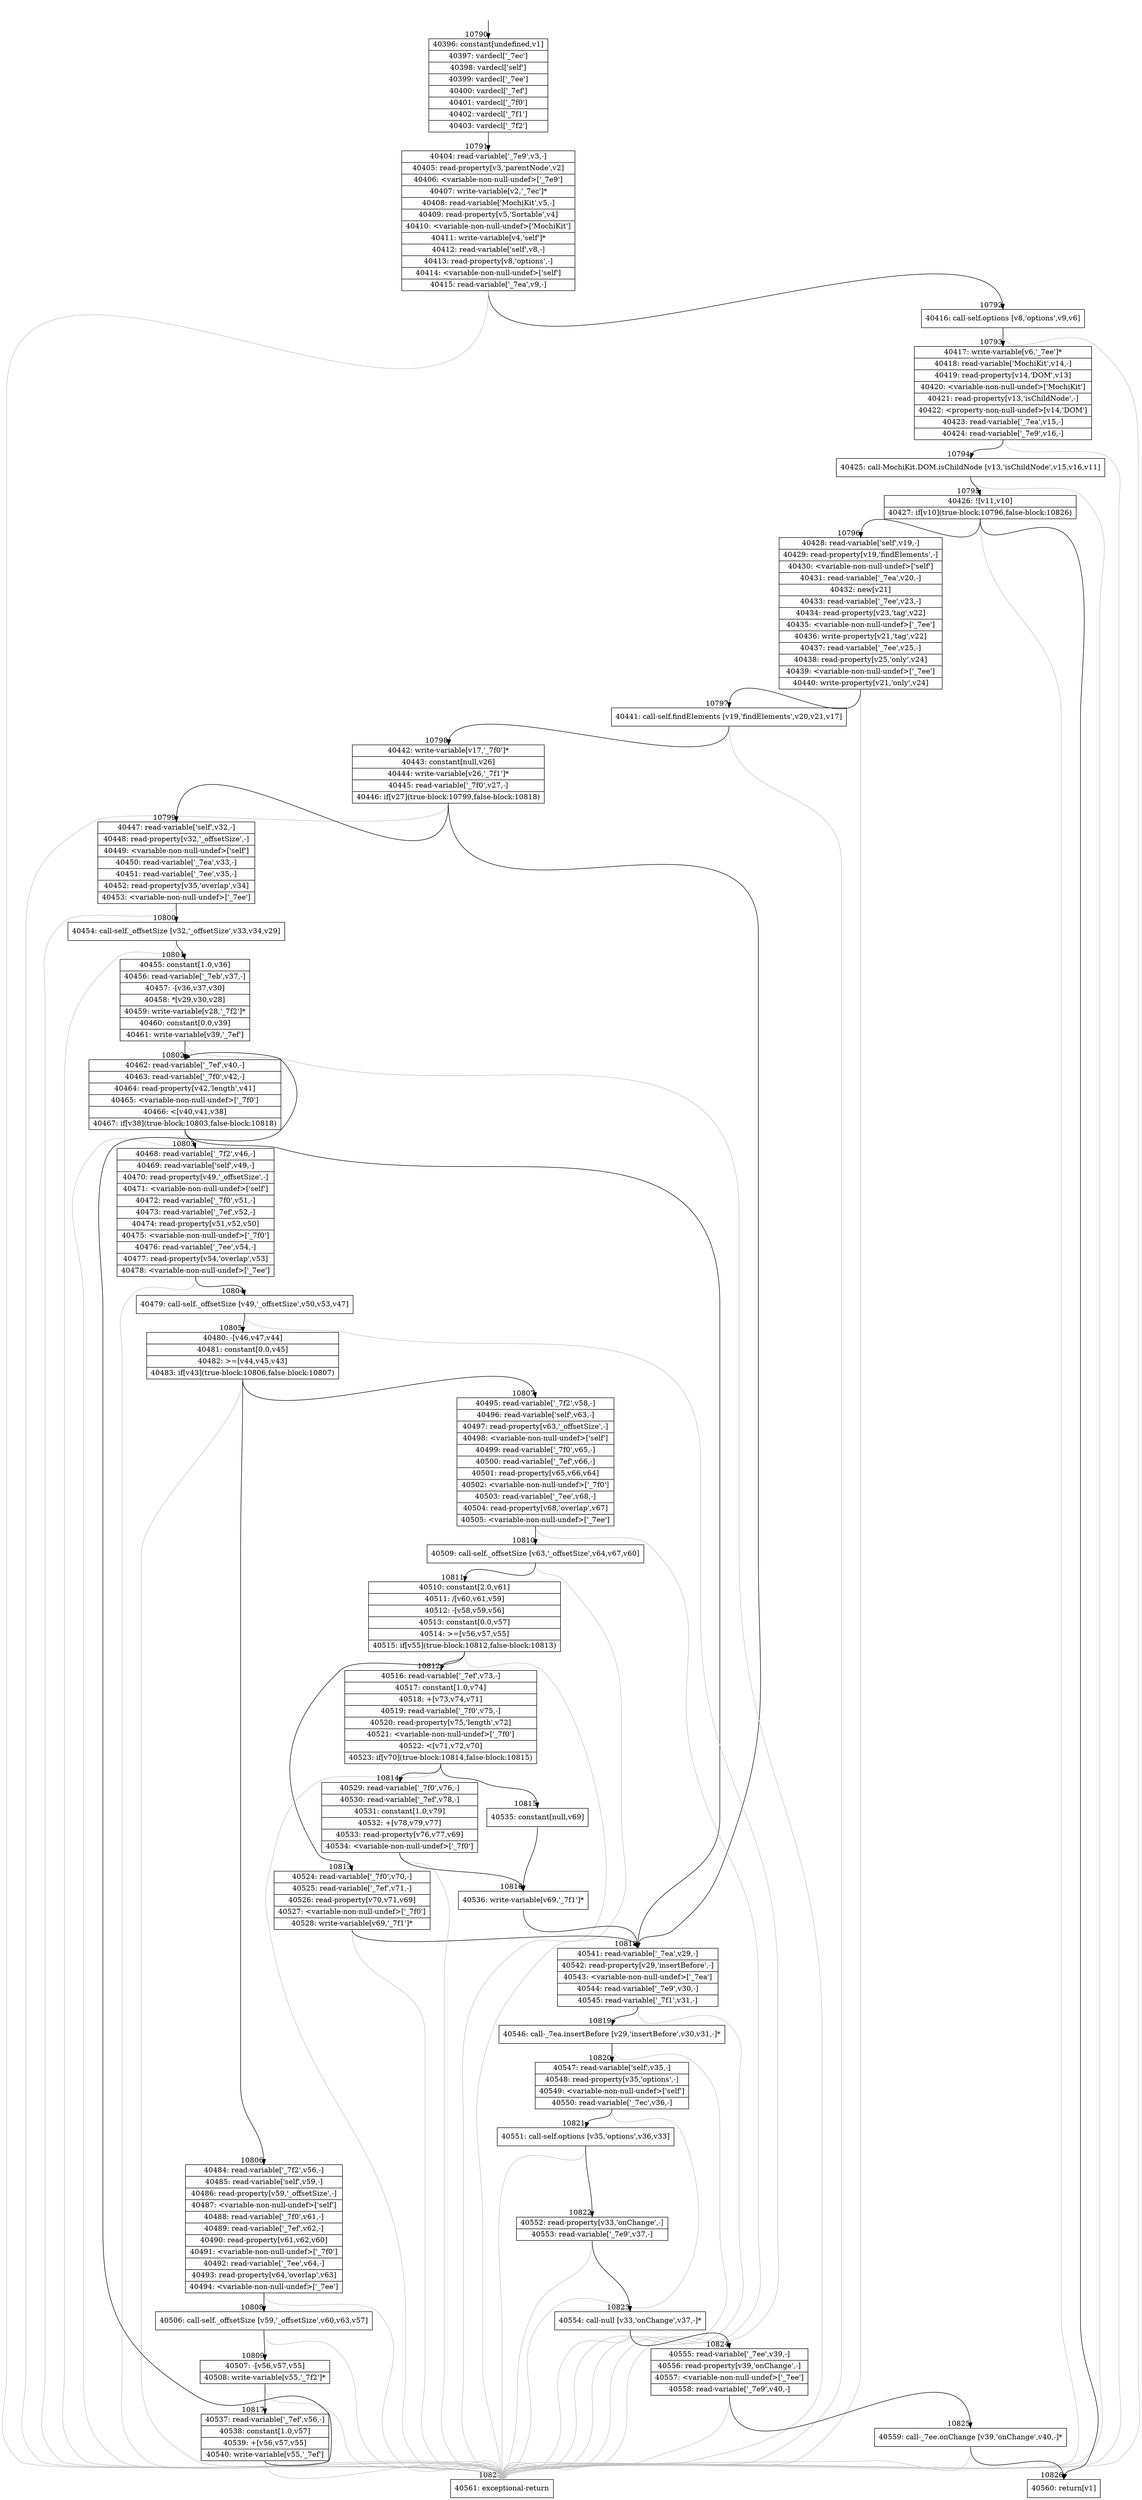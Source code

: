 digraph {
rankdir="TD"
BB_entry765[shape=none,label=""];
BB_entry765 -> BB10790 [tailport=s, headport=n, headlabel="    10790"]
BB10790 [shape=record label="{40396: constant[undefined,v1]|40397: vardecl['_7ec']|40398: vardecl['self']|40399: vardecl['_7ee']|40400: vardecl['_7ef']|40401: vardecl['_7f0']|40402: vardecl['_7f1']|40403: vardecl['_7f2']}" ] 
BB10790 -> BB10791 [tailport=s, headport=n, headlabel="      10791"]
BB10791 [shape=record label="{40404: read-variable['_7e9',v3,-]|40405: read-property[v3,'parentNode',v2]|40406: \<variable-non-null-undef\>['_7e9']|40407: write-variable[v2,'_7ec']*|40408: read-variable['MochiKit',v5,-]|40409: read-property[v5,'Sortable',v4]|40410: \<variable-non-null-undef\>['MochiKit']|40411: write-variable[v4,'self']*|40412: read-variable['self',v8,-]|40413: read-property[v8,'options',-]|40414: \<variable-non-null-undef\>['self']|40415: read-variable['_7ea',v9,-]}" ] 
BB10791 -> BB10792 [tailport=s, headport=n, headlabel="      10792"]
BB10791 -> BB10827 [tailport=s, headport=n, color=gray, headlabel="      10827"]
BB10792 [shape=record label="{40416: call-self.options [v8,'options',v9,v6]}" ] 
BB10792 -> BB10793 [tailport=s, headport=n, headlabel="      10793"]
BB10792 -> BB10827 [tailport=s, headport=n, color=gray]
BB10793 [shape=record label="{40417: write-variable[v6,'_7ee']*|40418: read-variable['MochiKit',v14,-]|40419: read-property[v14,'DOM',v13]|40420: \<variable-non-null-undef\>['MochiKit']|40421: read-property[v13,'isChildNode',-]|40422: \<property-non-null-undef\>[v14,'DOM']|40423: read-variable['_7ea',v15,-]|40424: read-variable['_7e9',v16,-]}" ] 
BB10793 -> BB10794 [tailport=s, headport=n, headlabel="      10794"]
BB10793 -> BB10827 [tailport=s, headport=n, color=gray]
BB10794 [shape=record label="{40425: call-MochiKit.DOM.isChildNode [v13,'isChildNode',v15,v16,v11]}" ] 
BB10794 -> BB10795 [tailport=s, headport=n, headlabel="      10795"]
BB10794 -> BB10827 [tailport=s, headport=n, color=gray]
BB10795 [shape=record label="{40426: ![v11,v10]|40427: if[v10](true-block:10796,false-block:10826)}" ] 
BB10795 -> BB10796 [tailport=s, headport=n, headlabel="      10796"]
BB10795 -> BB10826 [tailport=s, headport=n, headlabel="      10826"]
BB10795 -> BB10827 [tailport=s, headport=n, color=gray]
BB10796 [shape=record label="{40428: read-variable['self',v19,-]|40429: read-property[v19,'findElements',-]|40430: \<variable-non-null-undef\>['self']|40431: read-variable['_7ea',v20,-]|40432: new[v21]|40433: read-variable['_7ee',v23,-]|40434: read-property[v23,'tag',v22]|40435: \<variable-non-null-undef\>['_7ee']|40436: write-property[v21,'tag',v22]|40437: read-variable['_7ee',v25,-]|40438: read-property[v25,'only',v24]|40439: \<variable-non-null-undef\>['_7ee']|40440: write-property[v21,'only',v24]}" ] 
BB10796 -> BB10797 [tailport=s, headport=n, headlabel="      10797"]
BB10796 -> BB10827 [tailport=s, headport=n, color=gray]
BB10797 [shape=record label="{40441: call-self.findElements [v19,'findElements',v20,v21,v17]}" ] 
BB10797 -> BB10798 [tailport=s, headport=n, headlabel="      10798"]
BB10797 -> BB10827 [tailport=s, headport=n, color=gray]
BB10798 [shape=record label="{40442: write-variable[v17,'_7f0']*|40443: constant[null,v26]|40444: write-variable[v26,'_7f1']*|40445: read-variable['_7f0',v27,-]|40446: if[v27](true-block:10799,false-block:10818)}" ] 
BB10798 -> BB10799 [tailport=s, headport=n, headlabel="      10799"]
BB10798 -> BB10818 [tailport=s, headport=n, headlabel="      10818"]
BB10798 -> BB10827 [tailport=s, headport=n, color=gray]
BB10799 [shape=record label="{40447: read-variable['self',v32,-]|40448: read-property[v32,'_offsetSize',-]|40449: \<variable-non-null-undef\>['self']|40450: read-variable['_7ea',v33,-]|40451: read-variable['_7ee',v35,-]|40452: read-property[v35,'overlap',v34]|40453: \<variable-non-null-undef\>['_7ee']}" ] 
BB10799 -> BB10800 [tailport=s, headport=n, headlabel="      10800"]
BB10799 -> BB10827 [tailport=s, headport=n, color=gray]
BB10800 [shape=record label="{40454: call-self._offsetSize [v32,'_offsetSize',v33,v34,v29]}" ] 
BB10800 -> BB10801 [tailport=s, headport=n, headlabel="      10801"]
BB10800 -> BB10827 [tailport=s, headport=n, color=gray]
BB10801 [shape=record label="{40455: constant[1.0,v36]|40456: read-variable['_7eb',v37,-]|40457: -[v36,v37,v30]|40458: *[v29,v30,v28]|40459: write-variable[v28,'_7f2']*|40460: constant[0.0,v39]|40461: write-variable[v39,'_7ef']}" ] 
BB10801 -> BB10802 [tailport=s, headport=n, headlabel="      10802"]
BB10801 -> BB10827 [tailport=s, headport=n, color=gray]
BB10802 [shape=record label="{40462: read-variable['_7ef',v40,-]|40463: read-variable['_7f0',v42,-]|40464: read-property[v42,'length',v41]|40465: \<variable-non-null-undef\>['_7f0']|40466: \<[v40,v41,v38]|40467: if[v38](true-block:10803,false-block:10818)}" ] 
BB10802 -> BB10803 [tailport=s, headport=n, headlabel="      10803"]
BB10802 -> BB10818 [tailport=s, headport=n]
BB10802 -> BB10827 [tailport=s, headport=n, color=gray]
BB10803 [shape=record label="{40468: read-variable['_7f2',v46,-]|40469: read-variable['self',v49,-]|40470: read-property[v49,'_offsetSize',-]|40471: \<variable-non-null-undef\>['self']|40472: read-variable['_7f0',v51,-]|40473: read-variable['_7ef',v52,-]|40474: read-property[v51,v52,v50]|40475: \<variable-non-null-undef\>['_7f0']|40476: read-variable['_7ee',v54,-]|40477: read-property[v54,'overlap',v53]|40478: \<variable-non-null-undef\>['_7ee']}" ] 
BB10803 -> BB10804 [tailport=s, headport=n, headlabel="      10804"]
BB10803 -> BB10827 [tailport=s, headport=n, color=gray]
BB10804 [shape=record label="{40479: call-self._offsetSize [v49,'_offsetSize',v50,v53,v47]}" ] 
BB10804 -> BB10805 [tailport=s, headport=n, headlabel="      10805"]
BB10804 -> BB10827 [tailport=s, headport=n, color=gray]
BB10805 [shape=record label="{40480: -[v46,v47,v44]|40481: constant[0.0,v45]|40482: \>=[v44,v45,v43]|40483: if[v43](true-block:10806,false-block:10807)}" ] 
BB10805 -> BB10806 [tailport=s, headport=n, headlabel="      10806"]
BB10805 -> BB10807 [tailport=s, headport=n, headlabel="      10807"]
BB10805 -> BB10827 [tailport=s, headport=n, color=gray]
BB10806 [shape=record label="{40484: read-variable['_7f2',v56,-]|40485: read-variable['self',v59,-]|40486: read-property[v59,'_offsetSize',-]|40487: \<variable-non-null-undef\>['self']|40488: read-variable['_7f0',v61,-]|40489: read-variable['_7ef',v62,-]|40490: read-property[v61,v62,v60]|40491: \<variable-non-null-undef\>['_7f0']|40492: read-variable['_7ee',v64,-]|40493: read-property[v64,'overlap',v63]|40494: \<variable-non-null-undef\>['_7ee']}" ] 
BB10806 -> BB10808 [tailport=s, headport=n, headlabel="      10808"]
BB10806 -> BB10827 [tailport=s, headport=n, color=gray]
BB10807 [shape=record label="{40495: read-variable['_7f2',v58,-]|40496: read-variable['self',v63,-]|40497: read-property[v63,'_offsetSize',-]|40498: \<variable-non-null-undef\>['self']|40499: read-variable['_7f0',v65,-]|40500: read-variable['_7ef',v66,-]|40501: read-property[v65,v66,v64]|40502: \<variable-non-null-undef\>['_7f0']|40503: read-variable['_7ee',v68,-]|40504: read-property[v68,'overlap',v67]|40505: \<variable-non-null-undef\>['_7ee']}" ] 
BB10807 -> BB10810 [tailport=s, headport=n, headlabel="      10810"]
BB10807 -> BB10827 [tailport=s, headport=n, color=gray]
BB10808 [shape=record label="{40506: call-self._offsetSize [v59,'_offsetSize',v60,v63,v57]}" ] 
BB10808 -> BB10809 [tailport=s, headport=n, headlabel="      10809"]
BB10808 -> BB10827 [tailport=s, headport=n, color=gray]
BB10809 [shape=record label="{40507: -[v56,v57,v55]|40508: write-variable[v55,'_7f2']*}" ] 
BB10809 -> BB10817 [tailport=s, headport=n, headlabel="      10817"]
BB10809 -> BB10827 [tailport=s, headport=n, color=gray]
BB10810 [shape=record label="{40509: call-self._offsetSize [v63,'_offsetSize',v64,v67,v60]}" ] 
BB10810 -> BB10811 [tailport=s, headport=n, headlabel="      10811"]
BB10810 -> BB10827 [tailport=s, headport=n, color=gray]
BB10811 [shape=record label="{40510: constant[2.0,v61]|40511: /[v60,v61,v59]|40512: -[v58,v59,v56]|40513: constant[0.0,v57]|40514: \>=[v56,v57,v55]|40515: if[v55](true-block:10812,false-block:10813)}" ] 
BB10811 -> BB10812 [tailport=s, headport=n, headlabel="      10812"]
BB10811 -> BB10813 [tailport=s, headport=n, headlabel="      10813"]
BB10811 -> BB10827 [tailport=s, headport=n, color=gray]
BB10812 [shape=record label="{40516: read-variable['_7ef',v73,-]|40517: constant[1.0,v74]|40518: +[v73,v74,v71]|40519: read-variable['_7f0',v75,-]|40520: read-property[v75,'length',v72]|40521: \<variable-non-null-undef\>['_7f0']|40522: \<[v71,v72,v70]|40523: if[v70](true-block:10814,false-block:10815)}" ] 
BB10812 -> BB10814 [tailport=s, headport=n, headlabel="      10814"]
BB10812 -> BB10815 [tailport=s, headport=n, headlabel="      10815"]
BB10812 -> BB10827 [tailport=s, headport=n, color=gray]
BB10813 [shape=record label="{40524: read-variable['_7f0',v70,-]|40525: read-variable['_7ef',v71,-]|40526: read-property[v70,v71,v69]|40527: \<variable-non-null-undef\>['_7f0']|40528: write-variable[v69,'_7f1']*}" ] 
BB10813 -> BB10818 [tailport=s, headport=n]
BB10813 -> BB10827 [tailport=s, headport=n, color=gray]
BB10814 [shape=record label="{40529: read-variable['_7f0',v76,-]|40530: read-variable['_7ef',v78,-]|40531: constant[1.0,v79]|40532: +[v78,v79,v77]|40533: read-property[v76,v77,v69]|40534: \<variable-non-null-undef\>['_7f0']}" ] 
BB10814 -> BB10816 [tailport=s, headport=n, headlabel="      10816"]
BB10814 -> BB10827 [tailport=s, headport=n, color=gray]
BB10815 [shape=record label="{40535: constant[null,v69]}" ] 
BB10815 -> BB10816 [tailport=s, headport=n]
BB10816 [shape=record label="{40536: write-variable[v69,'_7f1']*}" ] 
BB10816 -> BB10818 [tailport=s, headport=n]
BB10817 [shape=record label="{40537: read-variable['_7ef',v56,-]|40538: constant[1.0,v57]|40539: +[v56,v57,v55]|40540: write-variable[v55,'_7ef']}" ] 
BB10817 -> BB10802 [tailport=s, headport=n]
BB10817 -> BB10827 [tailport=s, headport=n, color=gray]
BB10818 [shape=record label="{40541: read-variable['_7ea',v29,-]|40542: read-property[v29,'insertBefore',-]|40543: \<variable-non-null-undef\>['_7ea']|40544: read-variable['_7e9',v30,-]|40545: read-variable['_7f1',v31,-]}" ] 
BB10818 -> BB10819 [tailport=s, headport=n, headlabel="      10819"]
BB10818 -> BB10827 [tailport=s, headport=n, color=gray]
BB10819 [shape=record label="{40546: call-_7ea.insertBefore [v29,'insertBefore',v30,v31,-]*}" ] 
BB10819 -> BB10820 [tailport=s, headport=n, headlabel="      10820"]
BB10819 -> BB10827 [tailport=s, headport=n, color=gray]
BB10820 [shape=record label="{40547: read-variable['self',v35,-]|40548: read-property[v35,'options',-]|40549: \<variable-non-null-undef\>['self']|40550: read-variable['_7ec',v36,-]}" ] 
BB10820 -> BB10821 [tailport=s, headport=n, headlabel="      10821"]
BB10820 -> BB10827 [tailport=s, headport=n, color=gray]
BB10821 [shape=record label="{40551: call-self.options [v35,'options',v36,v33]}" ] 
BB10821 -> BB10822 [tailport=s, headport=n, headlabel="      10822"]
BB10821 -> BB10827 [tailport=s, headport=n, color=gray]
BB10822 [shape=record label="{40552: read-property[v33,'onChange',-]|40553: read-variable['_7e9',v37,-]}" ] 
BB10822 -> BB10823 [tailport=s, headport=n, headlabel="      10823"]
BB10822 -> BB10827 [tailport=s, headport=n, color=gray]
BB10823 [shape=record label="{40554: call-null [v33,'onChange',v37,-]*}" ] 
BB10823 -> BB10824 [tailport=s, headport=n, headlabel="      10824"]
BB10823 -> BB10827 [tailport=s, headport=n, color=gray]
BB10824 [shape=record label="{40555: read-variable['_7ee',v39,-]|40556: read-property[v39,'onChange',-]|40557: \<variable-non-null-undef\>['_7ee']|40558: read-variable['_7e9',v40,-]}" ] 
BB10824 -> BB10825 [tailport=s, headport=n, headlabel="      10825"]
BB10824 -> BB10827 [tailport=s, headport=n, color=gray]
BB10825 [shape=record label="{40559: call-_7ee.onChange [v39,'onChange',v40,-]*}" ] 
BB10825 -> BB10826 [tailport=s, headport=n]
BB10825 -> BB10827 [tailport=s, headport=n, color=gray]
BB10826 [shape=record label="{40560: return[v1]}" ] 
BB10827 [shape=record label="{40561: exceptional-return}" ] 
//#$~ 7583
}
